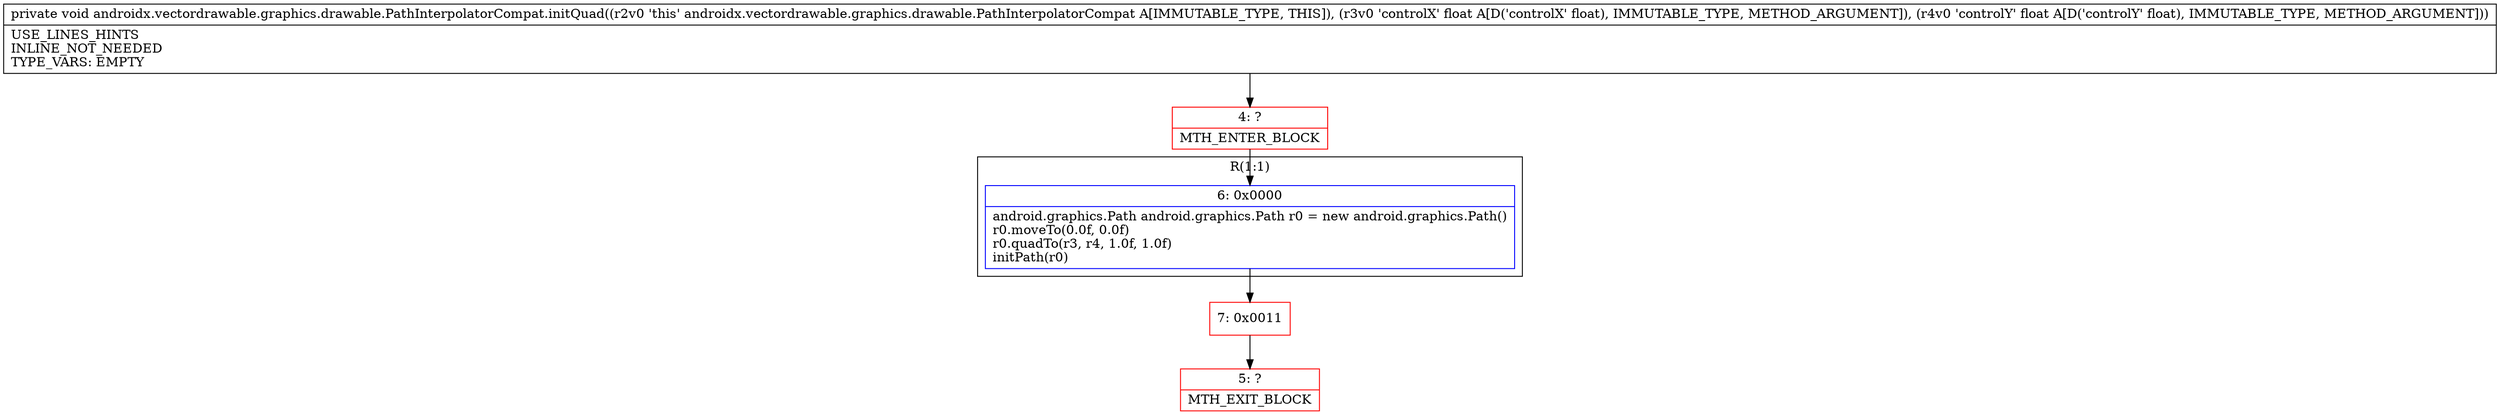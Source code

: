 digraph "CFG forandroidx.vectordrawable.graphics.drawable.PathInterpolatorCompat.initQuad(FF)V" {
subgraph cluster_Region_415213706 {
label = "R(1:1)";
node [shape=record,color=blue];
Node_6 [shape=record,label="{6\:\ 0x0000|android.graphics.Path android.graphics.Path r0 = new android.graphics.Path()\lr0.moveTo(0.0f, 0.0f)\lr0.quadTo(r3, r4, 1.0f, 1.0f)\linitPath(r0)\l}"];
}
Node_4 [shape=record,color=red,label="{4\:\ ?|MTH_ENTER_BLOCK\l}"];
Node_7 [shape=record,color=red,label="{7\:\ 0x0011}"];
Node_5 [shape=record,color=red,label="{5\:\ ?|MTH_EXIT_BLOCK\l}"];
MethodNode[shape=record,label="{private void androidx.vectordrawable.graphics.drawable.PathInterpolatorCompat.initQuad((r2v0 'this' androidx.vectordrawable.graphics.drawable.PathInterpolatorCompat A[IMMUTABLE_TYPE, THIS]), (r3v0 'controlX' float A[D('controlX' float), IMMUTABLE_TYPE, METHOD_ARGUMENT]), (r4v0 'controlY' float A[D('controlY' float), IMMUTABLE_TYPE, METHOD_ARGUMENT]))  | USE_LINES_HINTS\lINLINE_NOT_NEEDED\lTYPE_VARS: EMPTY\l}"];
MethodNode -> Node_4;Node_6 -> Node_7;
Node_4 -> Node_6;
Node_7 -> Node_5;
}

